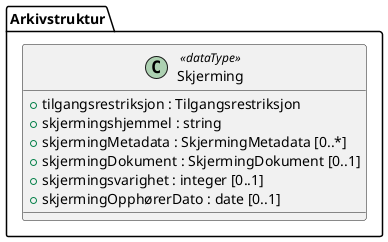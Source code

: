 @startuml
class Arkivstruktur.Skjerming <<dataType>> {
  +tilgangsrestriksjon : Tilgangsrestriksjon
  +skjermingshjemmel : string
  +skjermingMetadata : SkjermingMetadata [0..*]
  +skjermingDokument : SkjermingDokument [0..1]
  +skjermingsvarighet : integer [0..1]
  +skjermingOpphørerDato : date [0..1]
}
@enduml

